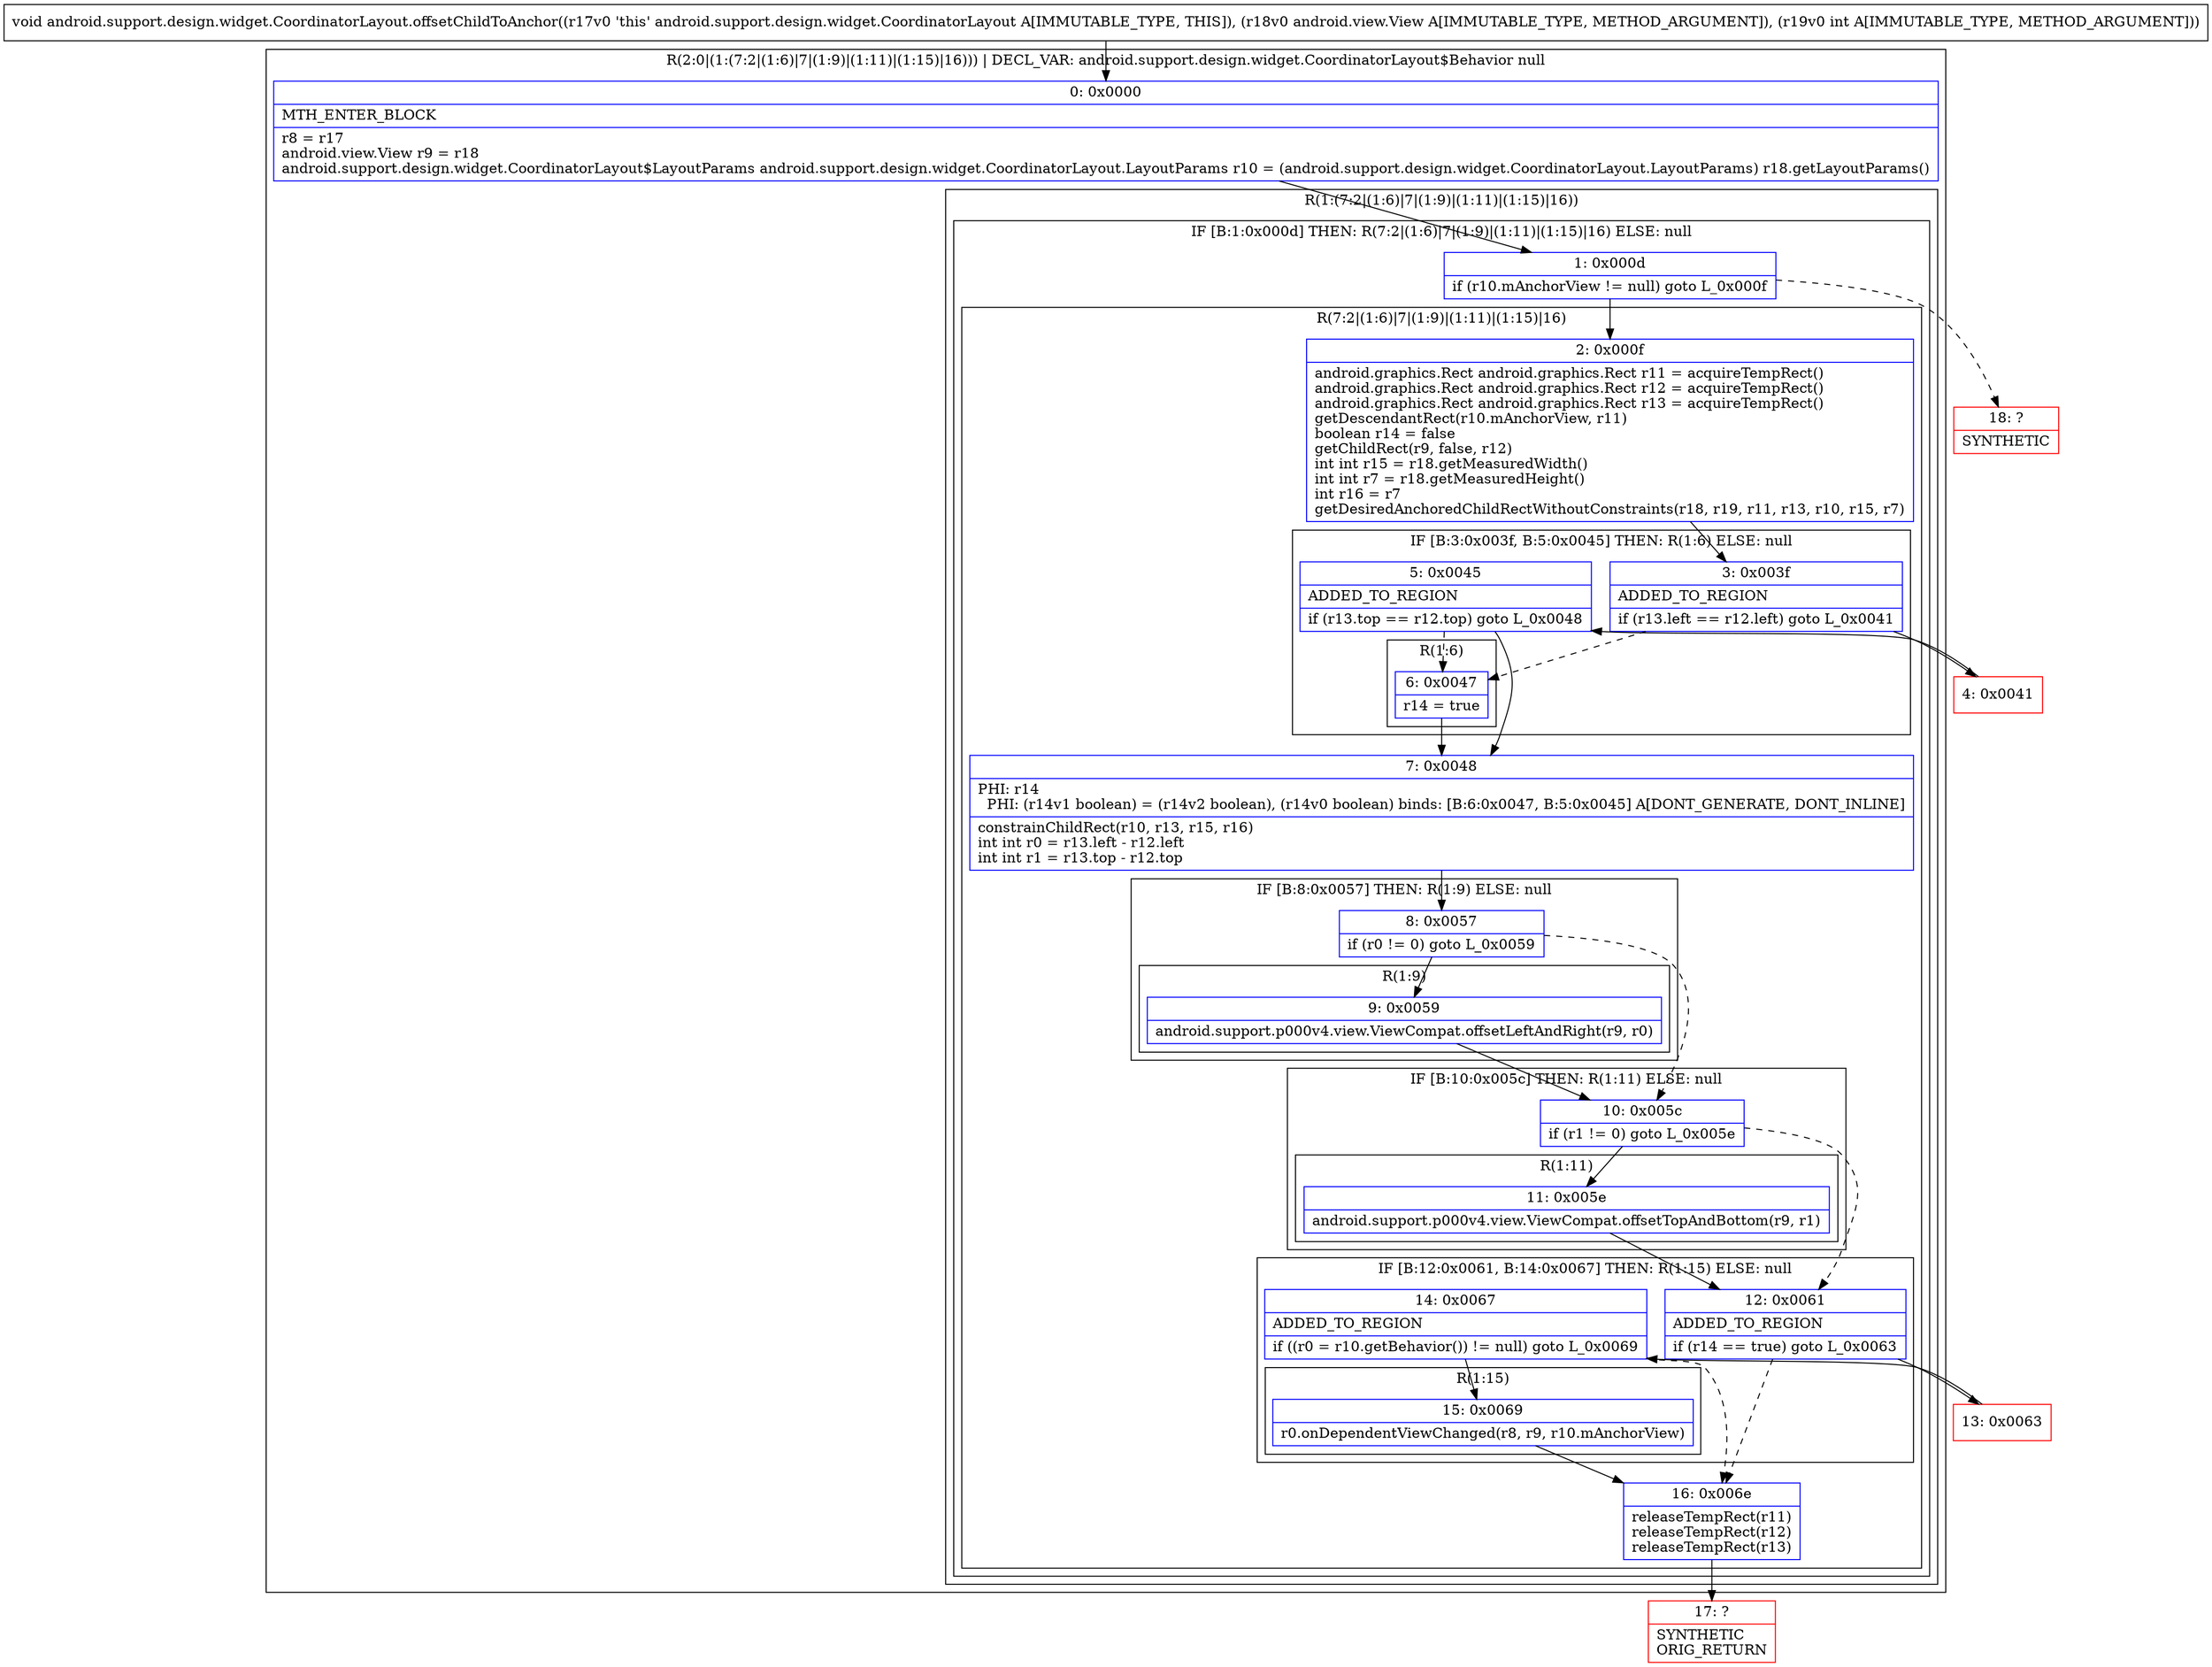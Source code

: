 digraph "CFG forandroid.support.design.widget.CoordinatorLayout.offsetChildToAnchor(Landroid\/view\/View;I)V" {
subgraph cluster_Region_1022610729 {
label = "R(2:0|(1:(7:2|(1:6)|7|(1:9)|(1:11)|(1:15)|16))) | DECL_VAR: android.support.design.widget.CoordinatorLayout$Behavior null\l";
node [shape=record,color=blue];
Node_0 [shape=record,label="{0\:\ 0x0000|MTH_ENTER_BLOCK\l|r8 = r17\landroid.view.View r9 = r18\landroid.support.design.widget.CoordinatorLayout$LayoutParams android.support.design.widget.CoordinatorLayout.LayoutParams r10 = (android.support.design.widget.CoordinatorLayout.LayoutParams) r18.getLayoutParams()\l}"];
subgraph cluster_Region_818875051 {
label = "R(1:(7:2|(1:6)|7|(1:9)|(1:11)|(1:15)|16))";
node [shape=record,color=blue];
subgraph cluster_IfRegion_31035331 {
label = "IF [B:1:0x000d] THEN: R(7:2|(1:6)|7|(1:9)|(1:11)|(1:15)|16) ELSE: null";
node [shape=record,color=blue];
Node_1 [shape=record,label="{1\:\ 0x000d|if (r10.mAnchorView != null) goto L_0x000f\l}"];
subgraph cluster_Region_1052934071 {
label = "R(7:2|(1:6)|7|(1:9)|(1:11)|(1:15)|16)";
node [shape=record,color=blue];
Node_2 [shape=record,label="{2\:\ 0x000f|android.graphics.Rect android.graphics.Rect r11 = acquireTempRect()\landroid.graphics.Rect android.graphics.Rect r12 = acquireTempRect()\landroid.graphics.Rect android.graphics.Rect r13 = acquireTempRect()\lgetDescendantRect(r10.mAnchorView, r11)\lboolean r14 = false\lgetChildRect(r9, false, r12)\lint int r15 = r18.getMeasuredWidth()\lint int r7 = r18.getMeasuredHeight()\lint r16 = r7\lgetDesiredAnchoredChildRectWithoutConstraints(r18, r19, r11, r13, r10, r15, r7)\l}"];
subgraph cluster_IfRegion_1639839398 {
label = "IF [B:3:0x003f, B:5:0x0045] THEN: R(1:6) ELSE: null";
node [shape=record,color=blue];
Node_3 [shape=record,label="{3\:\ 0x003f|ADDED_TO_REGION\l|if (r13.left == r12.left) goto L_0x0041\l}"];
Node_5 [shape=record,label="{5\:\ 0x0045|ADDED_TO_REGION\l|if (r13.top == r12.top) goto L_0x0048\l}"];
subgraph cluster_Region_378569369 {
label = "R(1:6)";
node [shape=record,color=blue];
Node_6 [shape=record,label="{6\:\ 0x0047|r14 = true\l}"];
}
}
Node_7 [shape=record,label="{7\:\ 0x0048|PHI: r14 \l  PHI: (r14v1 boolean) = (r14v2 boolean), (r14v0 boolean) binds: [B:6:0x0047, B:5:0x0045] A[DONT_GENERATE, DONT_INLINE]\l|constrainChildRect(r10, r13, r15, r16)\lint int r0 = r13.left \- r12.left\lint int r1 = r13.top \- r12.top\l}"];
subgraph cluster_IfRegion_1543155743 {
label = "IF [B:8:0x0057] THEN: R(1:9) ELSE: null";
node [shape=record,color=blue];
Node_8 [shape=record,label="{8\:\ 0x0057|if (r0 != 0) goto L_0x0059\l}"];
subgraph cluster_Region_602595298 {
label = "R(1:9)";
node [shape=record,color=blue];
Node_9 [shape=record,label="{9\:\ 0x0059|android.support.p000v4.view.ViewCompat.offsetLeftAndRight(r9, r0)\l}"];
}
}
subgraph cluster_IfRegion_1699955016 {
label = "IF [B:10:0x005c] THEN: R(1:11) ELSE: null";
node [shape=record,color=blue];
Node_10 [shape=record,label="{10\:\ 0x005c|if (r1 != 0) goto L_0x005e\l}"];
subgraph cluster_Region_250838104 {
label = "R(1:11)";
node [shape=record,color=blue];
Node_11 [shape=record,label="{11\:\ 0x005e|android.support.p000v4.view.ViewCompat.offsetTopAndBottom(r9, r1)\l}"];
}
}
subgraph cluster_IfRegion_1958303189 {
label = "IF [B:12:0x0061, B:14:0x0067] THEN: R(1:15) ELSE: null";
node [shape=record,color=blue];
Node_12 [shape=record,label="{12\:\ 0x0061|ADDED_TO_REGION\l|if (r14 == true) goto L_0x0063\l}"];
Node_14 [shape=record,label="{14\:\ 0x0067|ADDED_TO_REGION\l|if ((r0 = r10.getBehavior()) != null) goto L_0x0069\l}"];
subgraph cluster_Region_751530538 {
label = "R(1:15)";
node [shape=record,color=blue];
Node_15 [shape=record,label="{15\:\ 0x0069|r0.onDependentViewChanged(r8, r9, r10.mAnchorView)\l}"];
}
}
Node_16 [shape=record,label="{16\:\ 0x006e|releaseTempRect(r11)\lreleaseTempRect(r12)\lreleaseTempRect(r13)\l}"];
}
}
}
}
Node_4 [shape=record,color=red,label="{4\:\ 0x0041}"];
Node_13 [shape=record,color=red,label="{13\:\ 0x0063}"];
Node_17 [shape=record,color=red,label="{17\:\ ?|SYNTHETIC\lORIG_RETURN\l}"];
Node_18 [shape=record,color=red,label="{18\:\ ?|SYNTHETIC\l}"];
MethodNode[shape=record,label="{void android.support.design.widget.CoordinatorLayout.offsetChildToAnchor((r17v0 'this' android.support.design.widget.CoordinatorLayout A[IMMUTABLE_TYPE, THIS]), (r18v0 android.view.View A[IMMUTABLE_TYPE, METHOD_ARGUMENT]), (r19v0 int A[IMMUTABLE_TYPE, METHOD_ARGUMENT])) }"];
MethodNode -> Node_0;
Node_0 -> Node_1;
Node_1 -> Node_2;
Node_1 -> Node_18[style=dashed];
Node_2 -> Node_3;
Node_3 -> Node_4;
Node_3 -> Node_6[style=dashed];
Node_5 -> Node_6[style=dashed];
Node_5 -> Node_7;
Node_6 -> Node_7;
Node_7 -> Node_8;
Node_8 -> Node_9;
Node_8 -> Node_10[style=dashed];
Node_9 -> Node_10;
Node_10 -> Node_11;
Node_10 -> Node_12[style=dashed];
Node_11 -> Node_12;
Node_12 -> Node_13;
Node_12 -> Node_16[style=dashed];
Node_14 -> Node_15;
Node_14 -> Node_16[style=dashed];
Node_15 -> Node_16;
Node_16 -> Node_17;
Node_4 -> Node_5;
Node_13 -> Node_14;
}

